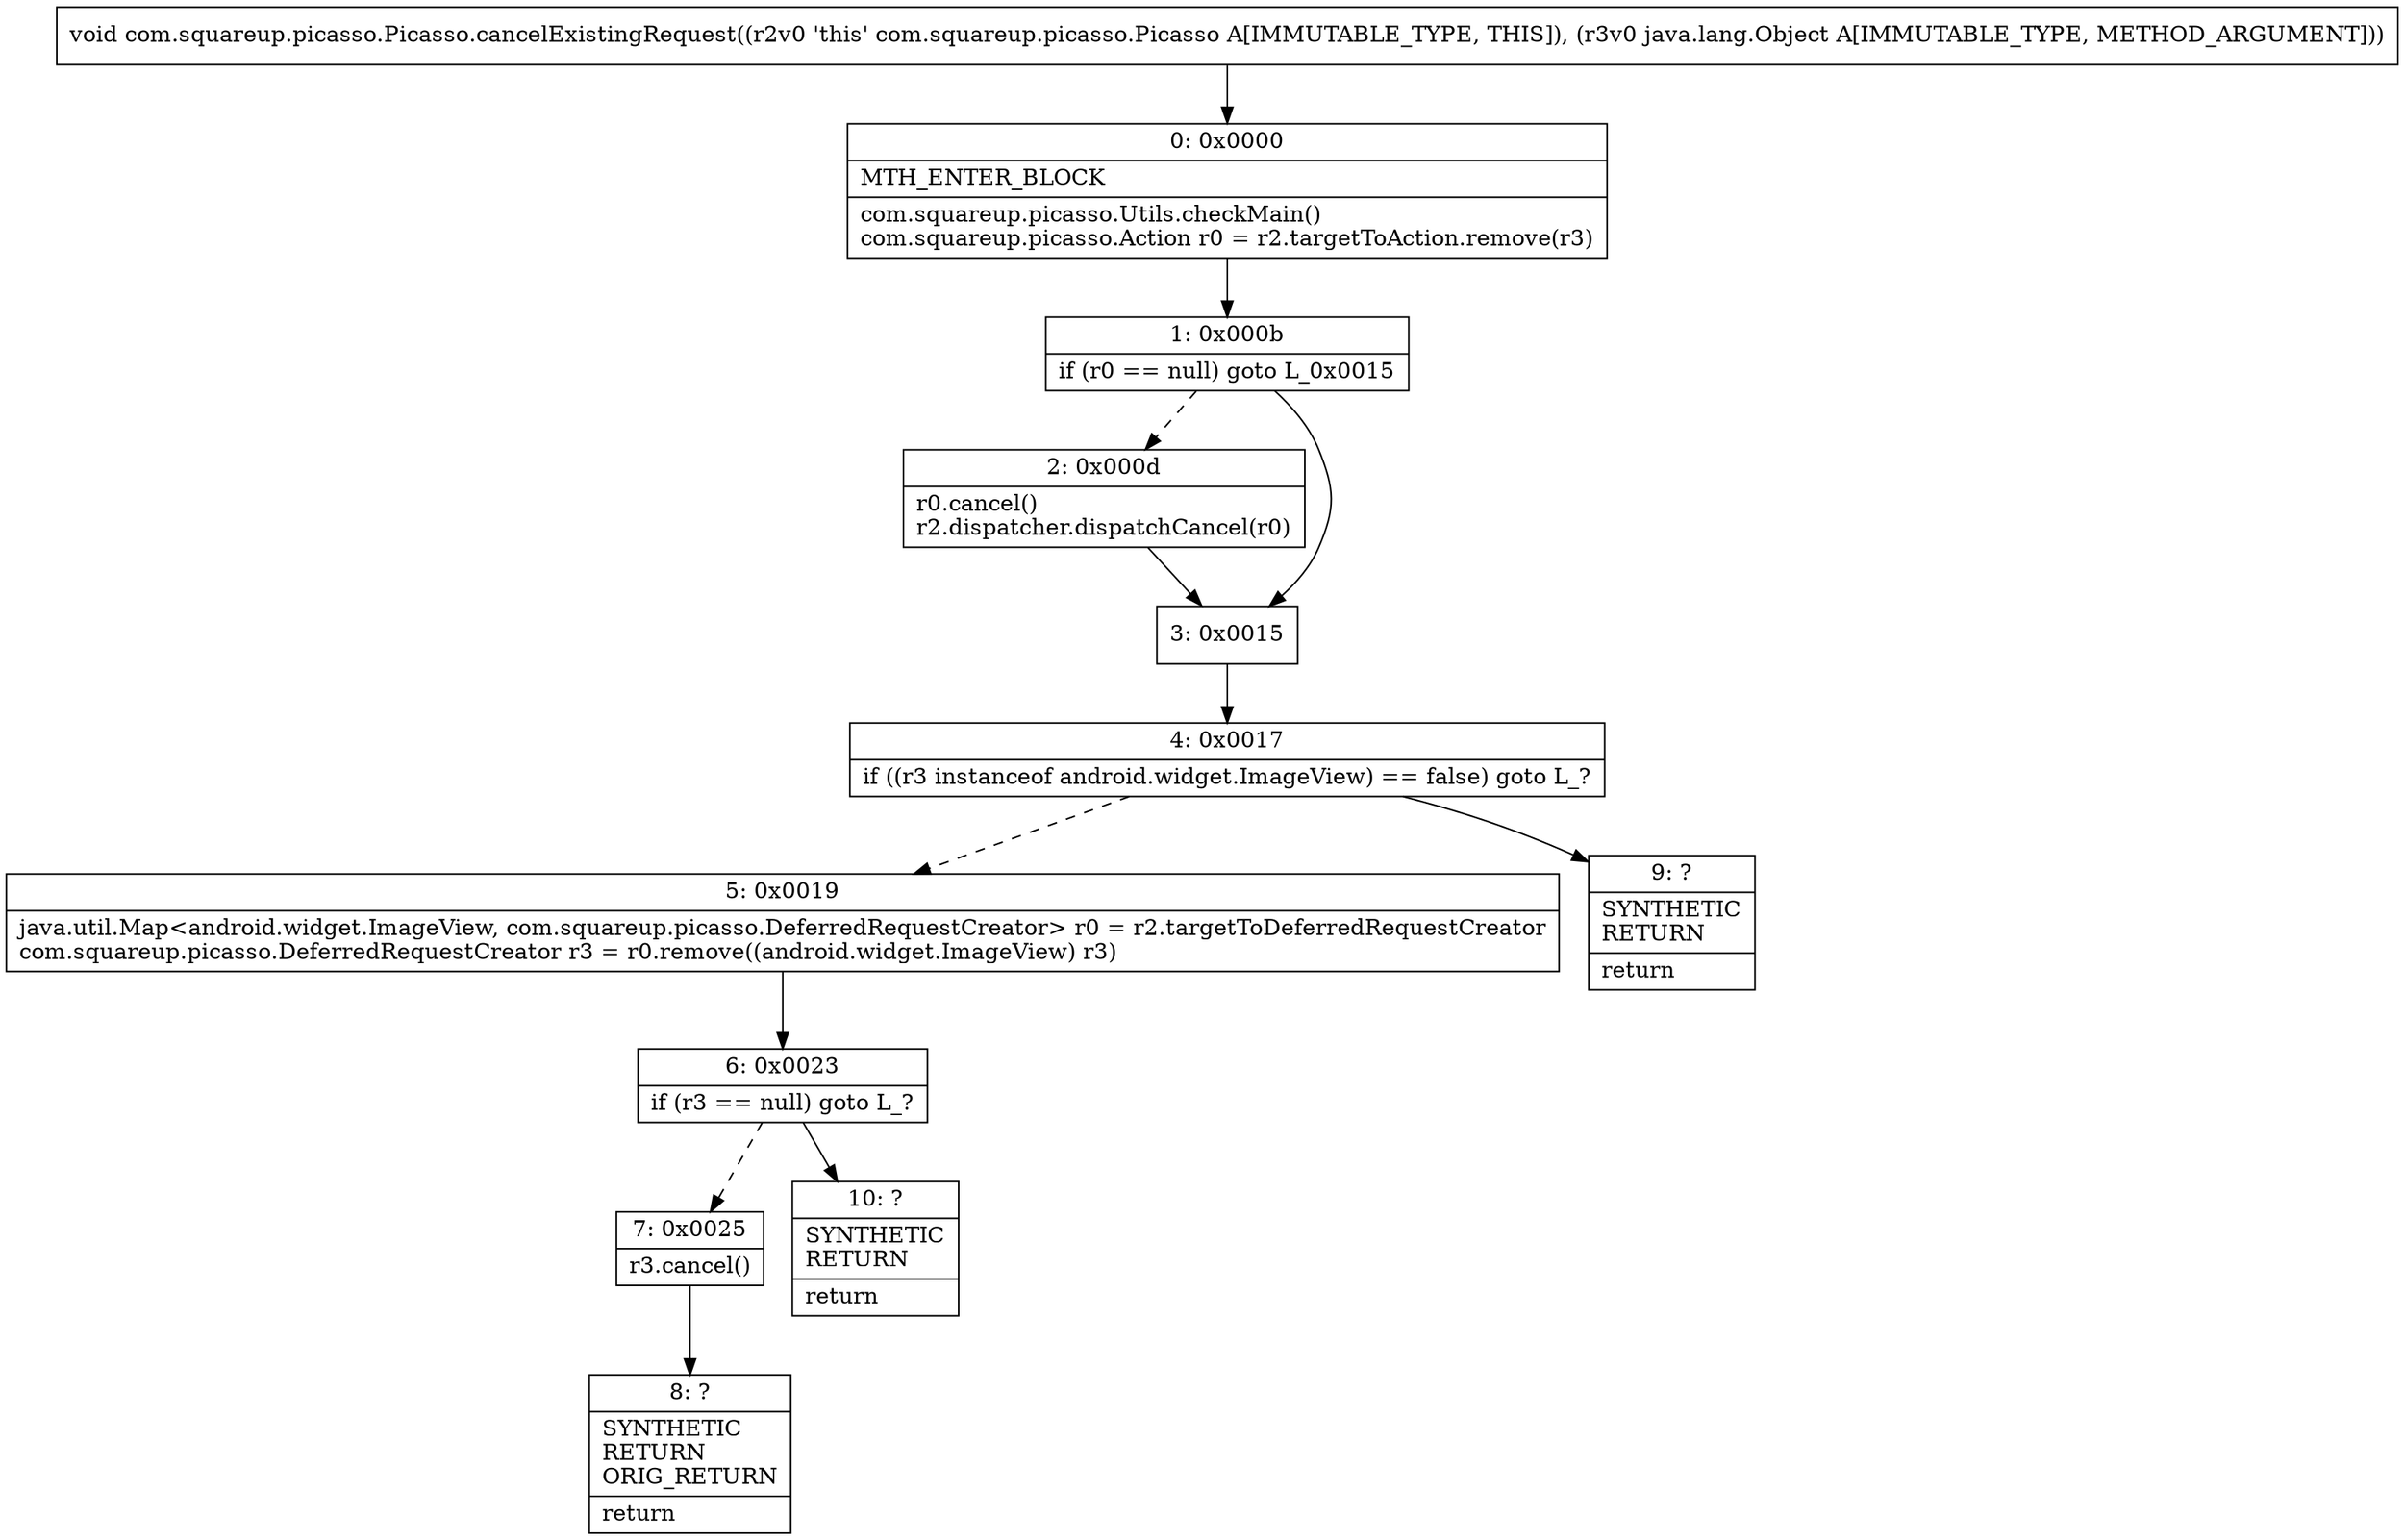 digraph "CFG forcom.squareup.picasso.Picasso.cancelExistingRequest(Ljava\/lang\/Object;)V" {
Node_0 [shape=record,label="{0\:\ 0x0000|MTH_ENTER_BLOCK\l|com.squareup.picasso.Utils.checkMain()\lcom.squareup.picasso.Action r0 = r2.targetToAction.remove(r3)\l}"];
Node_1 [shape=record,label="{1\:\ 0x000b|if (r0 == null) goto L_0x0015\l}"];
Node_2 [shape=record,label="{2\:\ 0x000d|r0.cancel()\lr2.dispatcher.dispatchCancel(r0)\l}"];
Node_3 [shape=record,label="{3\:\ 0x0015}"];
Node_4 [shape=record,label="{4\:\ 0x0017|if ((r3 instanceof android.widget.ImageView) == false) goto L_?\l}"];
Node_5 [shape=record,label="{5\:\ 0x0019|java.util.Map\<android.widget.ImageView, com.squareup.picasso.DeferredRequestCreator\> r0 = r2.targetToDeferredRequestCreator\lcom.squareup.picasso.DeferredRequestCreator r3 = r0.remove((android.widget.ImageView) r3)\l}"];
Node_6 [shape=record,label="{6\:\ 0x0023|if (r3 == null) goto L_?\l}"];
Node_7 [shape=record,label="{7\:\ 0x0025|r3.cancel()\l}"];
Node_8 [shape=record,label="{8\:\ ?|SYNTHETIC\lRETURN\lORIG_RETURN\l|return\l}"];
Node_9 [shape=record,label="{9\:\ ?|SYNTHETIC\lRETURN\l|return\l}"];
Node_10 [shape=record,label="{10\:\ ?|SYNTHETIC\lRETURN\l|return\l}"];
MethodNode[shape=record,label="{void com.squareup.picasso.Picasso.cancelExistingRequest((r2v0 'this' com.squareup.picasso.Picasso A[IMMUTABLE_TYPE, THIS]), (r3v0 java.lang.Object A[IMMUTABLE_TYPE, METHOD_ARGUMENT])) }"];
MethodNode -> Node_0;
Node_0 -> Node_1;
Node_1 -> Node_2[style=dashed];
Node_1 -> Node_3;
Node_2 -> Node_3;
Node_3 -> Node_4;
Node_4 -> Node_5[style=dashed];
Node_4 -> Node_9;
Node_5 -> Node_6;
Node_6 -> Node_7[style=dashed];
Node_6 -> Node_10;
Node_7 -> Node_8;
}

